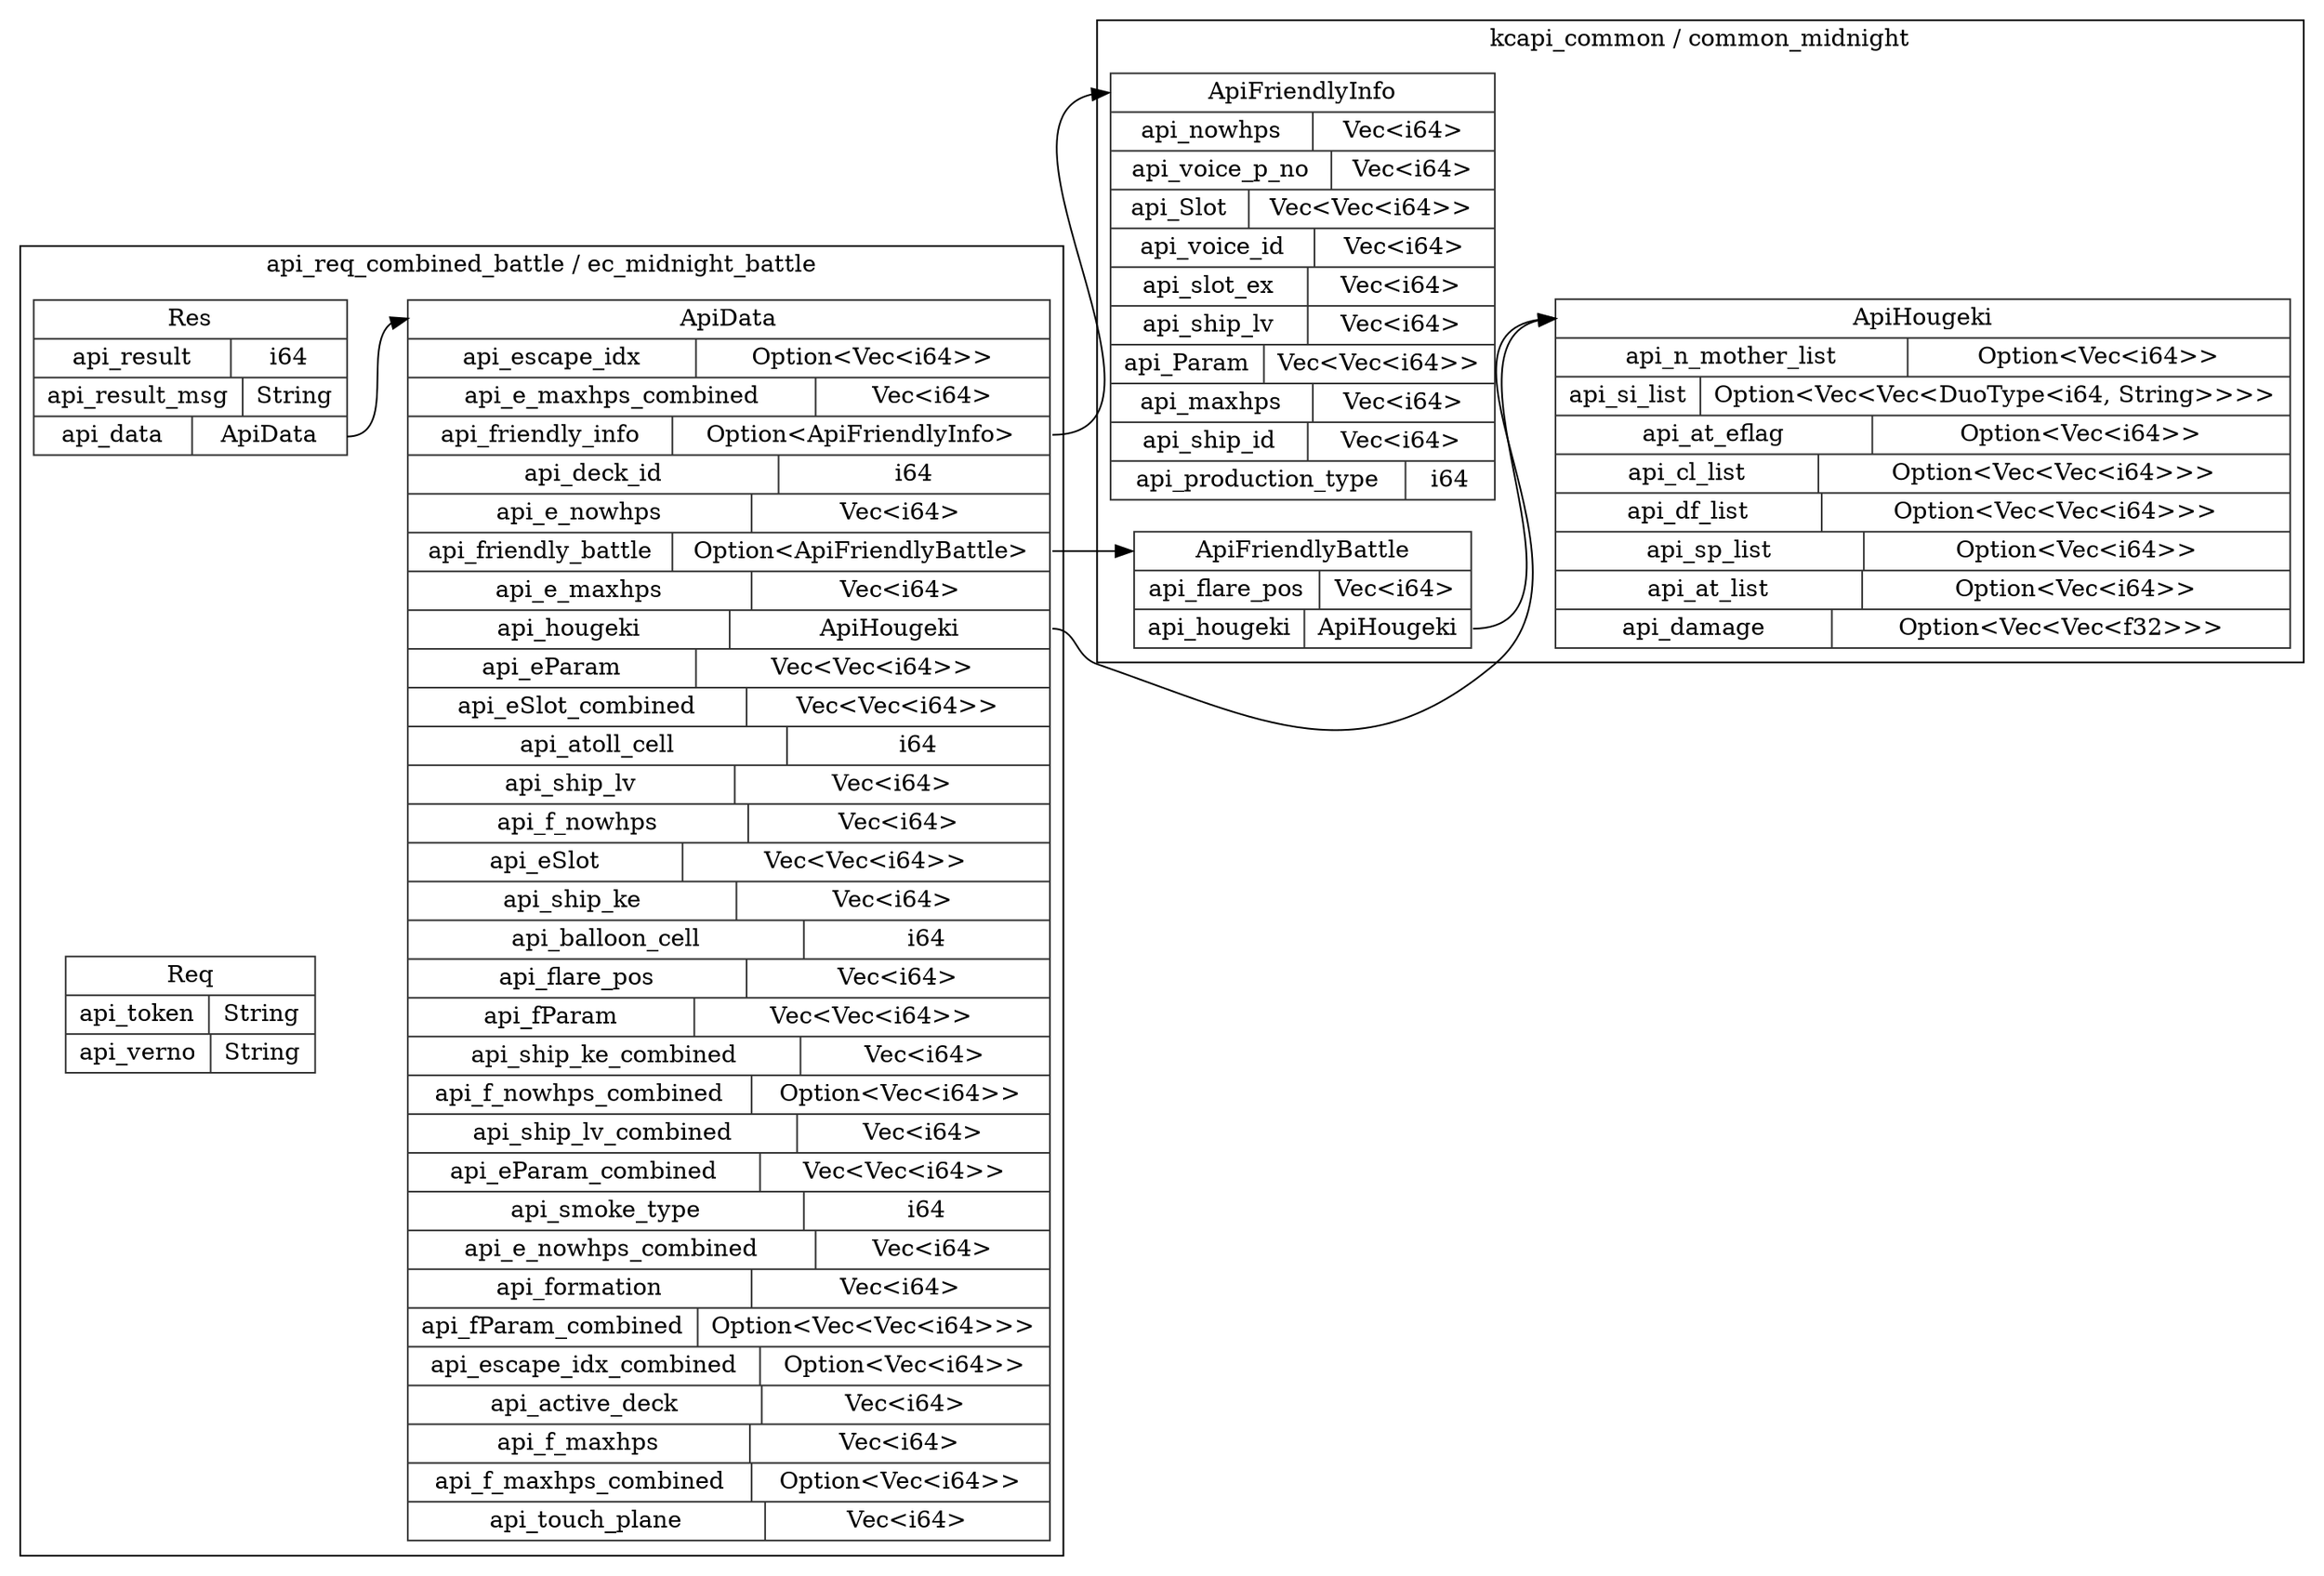 digraph {
  rankdir=LR;
  subgraph cluster_0 {
    label="api_req_combined_battle / ec_midnight_battle";
    node [style="filled", color=white, style="solid", color=gray20];
    api_req_combined_battle__ec_midnight_battle__ApiData [label="<ApiData> ApiData  | { api_escape_idx | <api_escape_idx> Option\<Vec\<i64\>\> } | { api_e_maxhps_combined | <api_e_maxhps_combined> Vec\<i64\> } | { api_friendly_info | <api_friendly_info> Option\<ApiFriendlyInfo\> } | { api_deck_id | <api_deck_id> i64 } | { api_e_nowhps | <api_e_nowhps> Vec\<i64\> } | { api_friendly_battle | <api_friendly_battle> Option\<ApiFriendlyBattle\> } | { api_e_maxhps | <api_e_maxhps> Vec\<i64\> } | { api_hougeki | <api_hougeki> ApiHougeki } | { api_eParam | <api_eParam> Vec\<Vec\<i64\>\> } | { api_eSlot_combined | <api_eSlot_combined> Vec\<Vec\<i64\>\> } | { api_atoll_cell | <api_atoll_cell> i64 } | { api_ship_lv | <api_ship_lv> Vec\<i64\> } | { api_f_nowhps | <api_f_nowhps> Vec\<i64\> } | { api_eSlot | <api_eSlot> Vec\<Vec\<i64\>\> } | { api_ship_ke | <api_ship_ke> Vec\<i64\> } | { api_balloon_cell | <api_balloon_cell> i64 } | { api_flare_pos | <api_flare_pos> Vec\<i64\> } | { api_fParam | <api_fParam> Vec\<Vec\<i64\>\> } | { api_ship_ke_combined | <api_ship_ke_combined> Vec\<i64\> } | { api_f_nowhps_combined | <api_f_nowhps_combined> Option\<Vec\<i64\>\> } | { api_ship_lv_combined | <api_ship_lv_combined> Vec\<i64\> } | { api_eParam_combined | <api_eParam_combined> Vec\<Vec\<i64\>\> } | { api_smoke_type | <api_smoke_type> i64 } | { api_e_nowhps_combined | <api_e_nowhps_combined> Vec\<i64\> } | { api_formation | <api_formation> Vec\<i64\> } | { api_fParam_combined | <api_fParam_combined> Option\<Vec\<Vec\<i64\>\>\> } | { api_escape_idx_combined | <api_escape_idx_combined> Option\<Vec\<i64\>\> } | { api_active_deck | <api_active_deck> Vec\<i64\> } | { api_f_maxhps | <api_f_maxhps> Vec\<i64\> } | { api_f_maxhps_combined | <api_f_maxhps_combined> Option\<Vec\<i64\>\> } | { api_touch_plane | <api_touch_plane> Vec\<i64\> }", shape=record];
    api_req_combined_battle__ec_midnight_battle__Res [label="<Res> Res  | { api_result | <api_result> i64 } | { api_result_msg | <api_result_msg> String } | { api_data | <api_data> ApiData }", shape=record];
    api_req_combined_battle__ec_midnight_battle__Res:api_data:e -> api_req_combined_battle__ec_midnight_battle__ApiData:ApiData:w;
    api_req_combined_battle__ec_midnight_battle__Req [label="<Req> Req  | { api_token | <api_token> String } | { api_verno | <api_verno> String }", shape=record];
  }
  subgraph cluster_1 {
    label="kcapi_common / common_midnight";
    node [style="filled", color=white, style="solid", color=gray20];
    kcapi_common__common_midnight__ApiFriendlyInfo [label="<ApiFriendlyInfo> ApiFriendlyInfo  | { api_nowhps | <api_nowhps> Vec\<i64\> } | { api_voice_p_no | <api_voice_p_no> Vec\<i64\> } | { api_Slot | <api_Slot> Vec\<Vec\<i64\>\> } | { api_voice_id | <api_voice_id> Vec\<i64\> } | { api_slot_ex | <api_slot_ex> Vec\<i64\> } | { api_ship_lv | <api_ship_lv> Vec\<i64\> } | { api_Param | <api_Param> Vec\<Vec\<i64\>\> } | { api_maxhps | <api_maxhps> Vec\<i64\> } | { api_ship_id | <api_ship_id> Vec\<i64\> } | { api_production_type | <api_production_type> i64 }", shape=record];
    kcapi_common__common_midnight__ApiFriendlyBattle [label="<ApiFriendlyBattle> ApiFriendlyBattle  | { api_flare_pos | <api_flare_pos> Vec\<i64\> } | { api_hougeki | <api_hougeki> ApiHougeki }", shape=record];
    kcapi_common__common_midnight__ApiHougeki;
    kcapi_common__common_midnight__ApiFriendlyBattle:api_hougeki:e -> kcapi_common__common_midnight__ApiHougeki:ApiHougeki:w;
    kcapi_common__common_midnight__ApiHougeki [label="<ApiHougeki> ApiHougeki  | { api_n_mother_list | <api_n_mother_list> Option\<Vec\<i64\>\> } | { api_si_list | <api_si_list> Option\<Vec\<Vec\<DuoType\<i64, String\>\>\>\> } | { api_at_eflag | <api_at_eflag> Option\<Vec\<i64\>\> } | { api_cl_list | <api_cl_list> Option\<Vec\<Vec\<i64\>\>\> } | { api_df_list | <api_df_list> Option\<Vec\<Vec\<i64\>\>\> } | { api_sp_list | <api_sp_list> Option\<Vec\<i64\>\> } | { api_at_list | <api_at_list> Option\<Vec\<i64\>\> } | { api_damage | <api_damage> Option\<Vec\<Vec\<f32\>\>\> }", shape=record];
  }
  api_req_combined_battle__ec_midnight_battle__ApiData:api_friendly_info:e -> kcapi_common__common_midnight__ApiFriendlyInfo:ApiFriendlyInfo:w;
  api_req_combined_battle__ec_midnight_battle__ApiData:api_friendly_battle:e -> kcapi_common__common_midnight__ApiFriendlyBattle:ApiFriendlyBattle:w;
  api_req_combined_battle__ec_midnight_battle__ApiData:api_hougeki:e -> kcapi_common__common_midnight__ApiHougeki:ApiHougeki:w;
}
